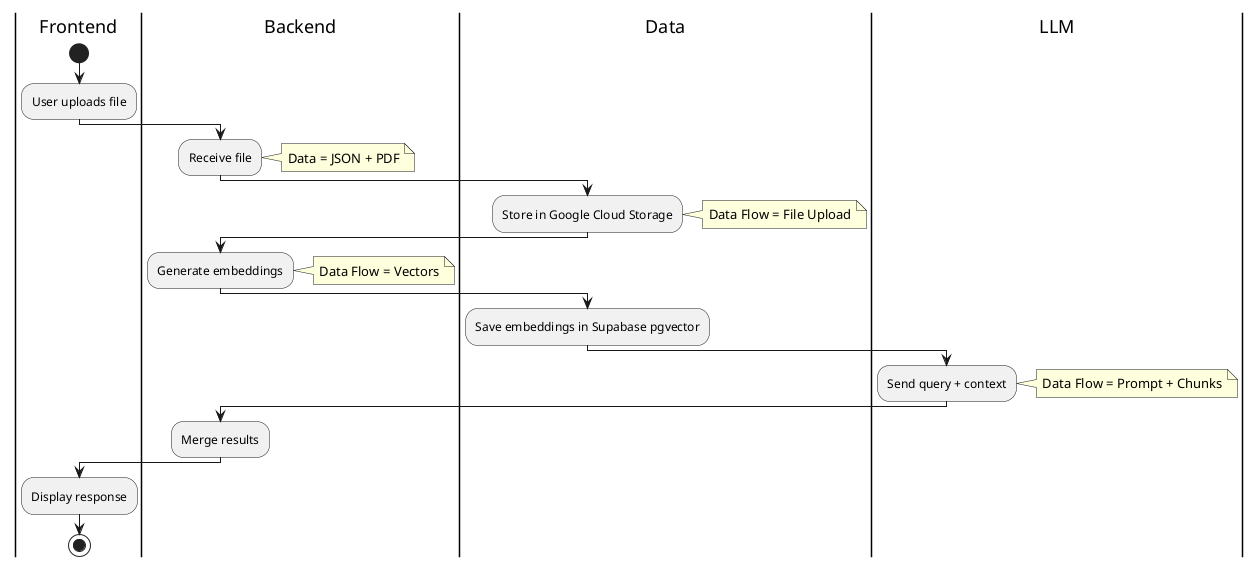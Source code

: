 @startuml
|Frontend|
start
:User uploads file;

|Backend|
:Receive file;
note right: Data = JSON + PDF

|Data|
:Store in Google Cloud Storage;
note right: Data Flow = File Upload

|Backend|
:Generate embeddings;
note right: Data Flow = Vectors

|Data|
:Save embeddings in Supabase pgvector;

|LLM|
:Send query + context;
note right: Data Flow = Prompt + Chunks

|Backend|
:Merge results;

|Frontend|
:Display response;
stop
@enduml